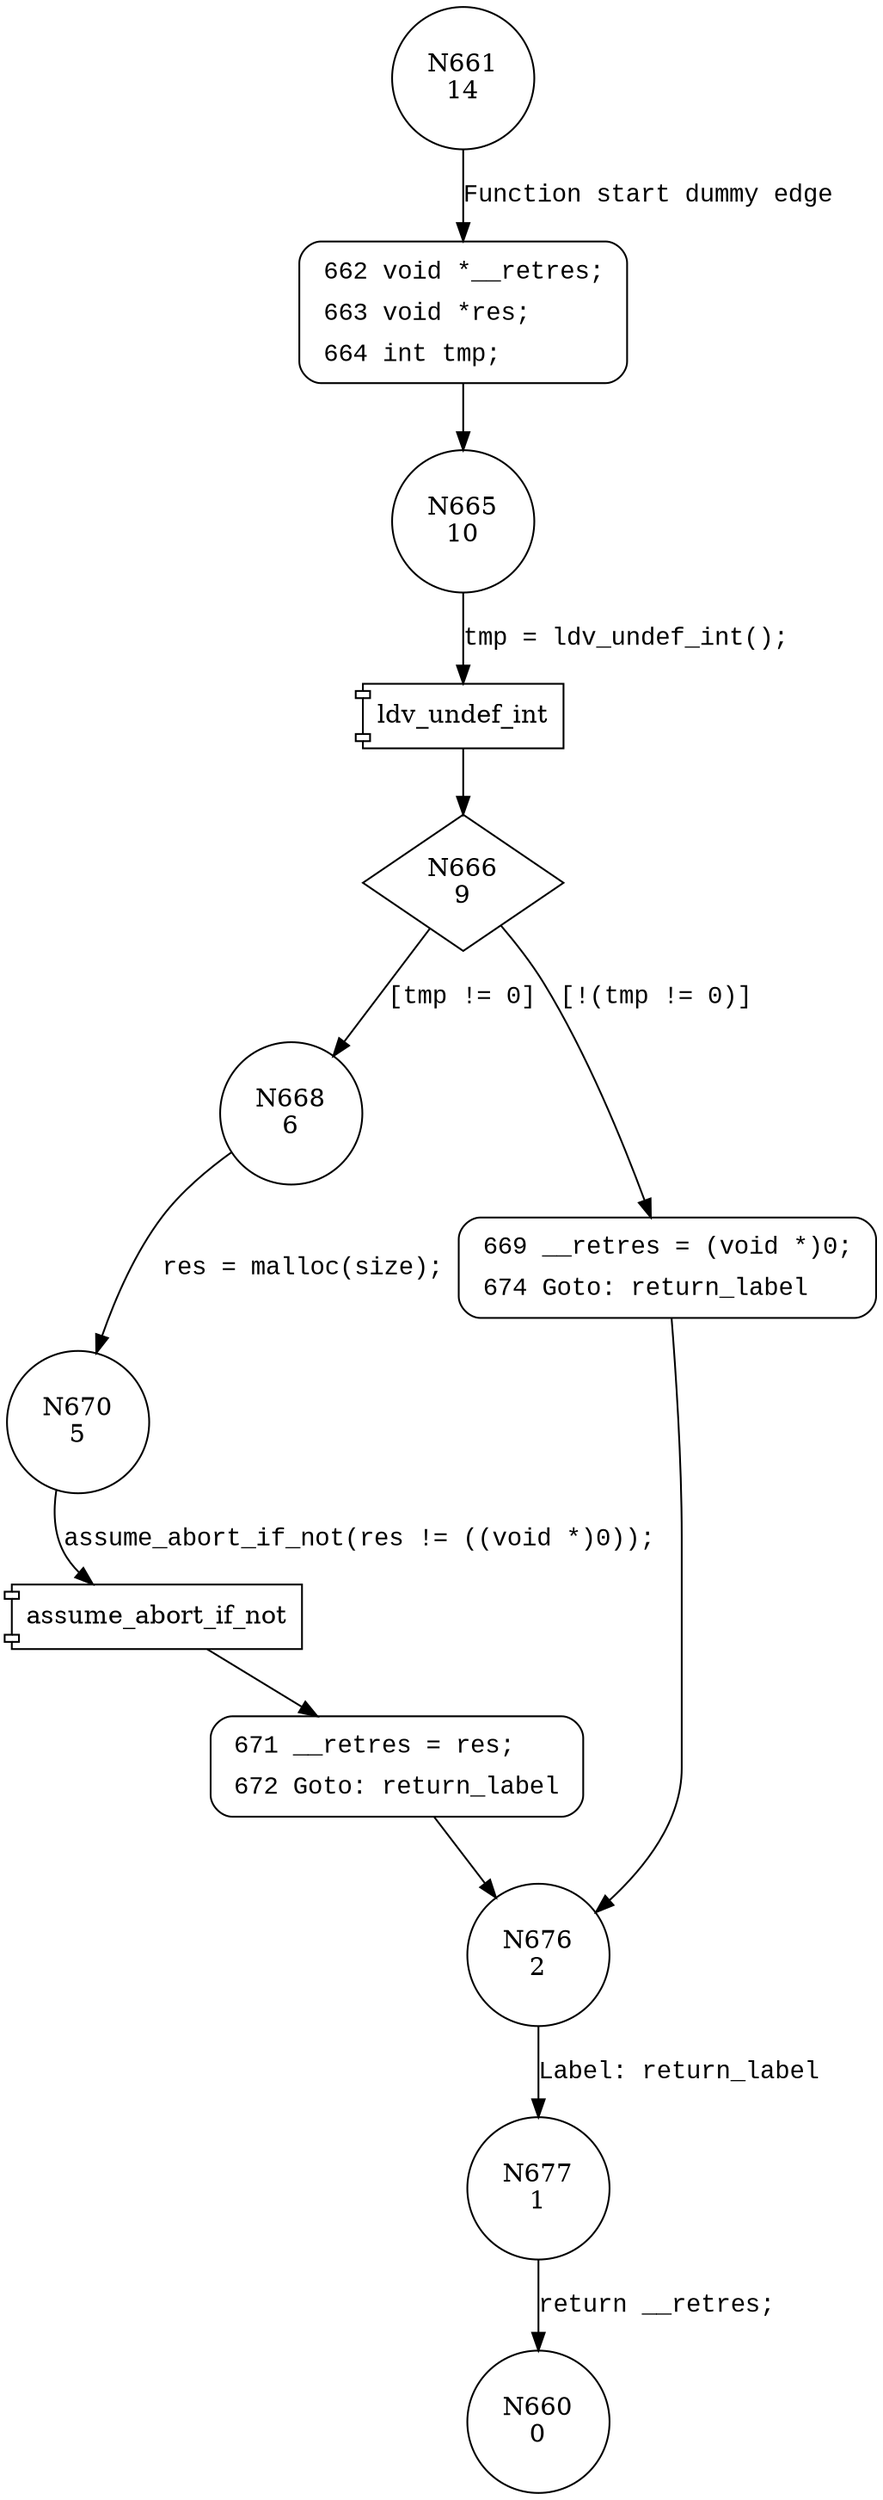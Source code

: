 digraph ldv_reference_malloc {
661 [shape="circle" label="N661\n14"]
662 [shape="circle" label="N662\n13"]
665 [shape="circle" label="N665\n10"]
666 [shape="diamond" label="N666\n9"]
668 [shape="circle" label="N668\n6"]
669 [shape="circle" label="N669\n8"]
676 [shape="circle" label="N676\n2"]
677 [shape="circle" label="N677\n1"]
670 [shape="circle" label="N670\n5"]
671 [shape="circle" label="N671\n4"]
660 [shape="circle" label="N660\n0"]
662 [style="filled,bold" penwidth="1" fillcolor="white" fontname="Courier New" shape="Mrecord" label=<<table border="0" cellborder="0" cellpadding="3" bgcolor="white"><tr><td align="right">662</td><td align="left">void *__retres;</td></tr><tr><td align="right">663</td><td align="left">void *res;</td></tr><tr><td align="right">664</td><td align="left">int tmp;</td></tr></table>>]
662 -> 665[label=""]
669 [style="filled,bold" penwidth="1" fillcolor="white" fontname="Courier New" shape="Mrecord" label=<<table border="0" cellborder="0" cellpadding="3" bgcolor="white"><tr><td align="right">669</td><td align="left">__retres = (void *)0;</td></tr><tr><td align="right">674</td><td align="left">Goto: return_label</td></tr></table>>]
669 -> 676[label=""]
671 [style="filled,bold" penwidth="1" fillcolor="white" fontname="Courier New" shape="Mrecord" label=<<table border="0" cellborder="0" cellpadding="3" bgcolor="white"><tr><td align="right">671</td><td align="left">__retres = res;</td></tr><tr><td align="right">672</td><td align="left">Goto: return_label</td></tr></table>>]
671 -> 676[label=""]
661 -> 662 [label="Function start dummy edge" fontname="Courier New"]
100014 [shape="component" label="ldv_undef_int"]
665 -> 100014 [label="tmp = ldv_undef_int();" fontname="Courier New"]
100014 -> 666 [label="" fontname="Courier New"]
666 -> 668 [label="[tmp != 0]" fontname="Courier New"]
666 -> 669 [label="[!(tmp != 0)]" fontname="Courier New"]
676 -> 677 [label="Label: return_label" fontname="Courier New"]
668 -> 670 [label="res = malloc(size);" fontname="Courier New"]
100015 [shape="component" label="assume_abort_if_not"]
670 -> 100015 [label="assume_abort_if_not(res != ((void *)0));" fontname="Courier New"]
100015 -> 671 [label="" fontname="Courier New"]
677 -> 660 [label="return __retres;" fontname="Courier New"]
}